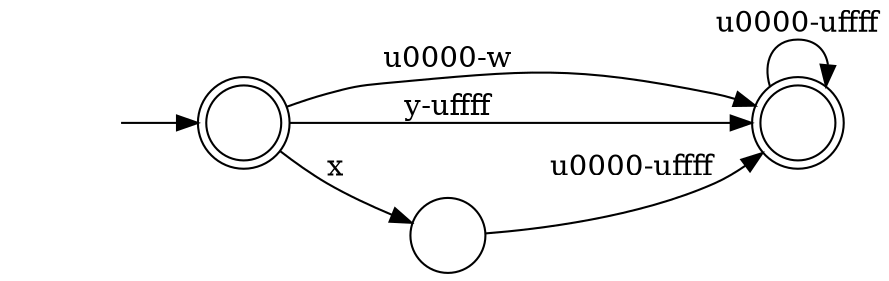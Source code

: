 digraph Automaton {
  rankdir = LR;
  0 [shape=doublecircle,label=""];
  initial [shape=plaintext,label=""];
  initial -> 0
  0 -> 2 [label="\u0000-w"]
  0 -> 1 [label="x"]
  0 -> 2 [label="y-\uffff"]
  1 [shape=circle,label=""];
  1 -> 2 [label="\u0000-\uffff"]
  2 [shape=doublecircle,label=""];
  2 -> 2 [label="\u0000-\uffff"]
}
